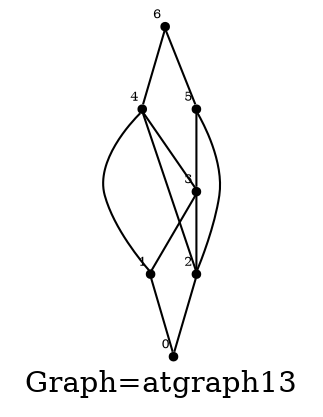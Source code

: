 /* Created by igraph 0.8.0-pre+0200568 */
graph {
  graph [
    label="Graph=atgraph13"
    labelloc=bottom
  ];
  0 [
    pos="0.000000,1.000000!"
    shape=point
    fontsize=6
    xlabel=0
  ];
  1 [
    pos="1.000000,1.000000!"
    shape=point
    fontsize=6
    xlabel=1
  ];
  2 [
    pos="2.000000,1.000000!"
    shape=point
    fontsize=6
    xlabel=2
  ];
  3 [
    pos="3.000000,0.000000!"
    shape=point
    fontsize=6
    xlabel=3
  ];
  4 [
    pos="2.900000,1.000000!"
    shape=point
    fontsize=6
    xlabel=4
  ];
  5 [
    pos="3.000000,2.000000!"
    shape=point
    fontsize=6
    xlabel=5
  ];
  6 [
    pos="2.900000,3.000000!"
    shape=point
    fontsize=6
    xlabel=6
  ];

  1 -- 0;
  2 -- 0;
  3 -- 1;
  4 -- 1;
  3 -- 2;
  4 -- 2;
  5 -- 2;
  5 -- 3;
  4 -- 3;
  6 -- 4;
  6 -- 5;
}

